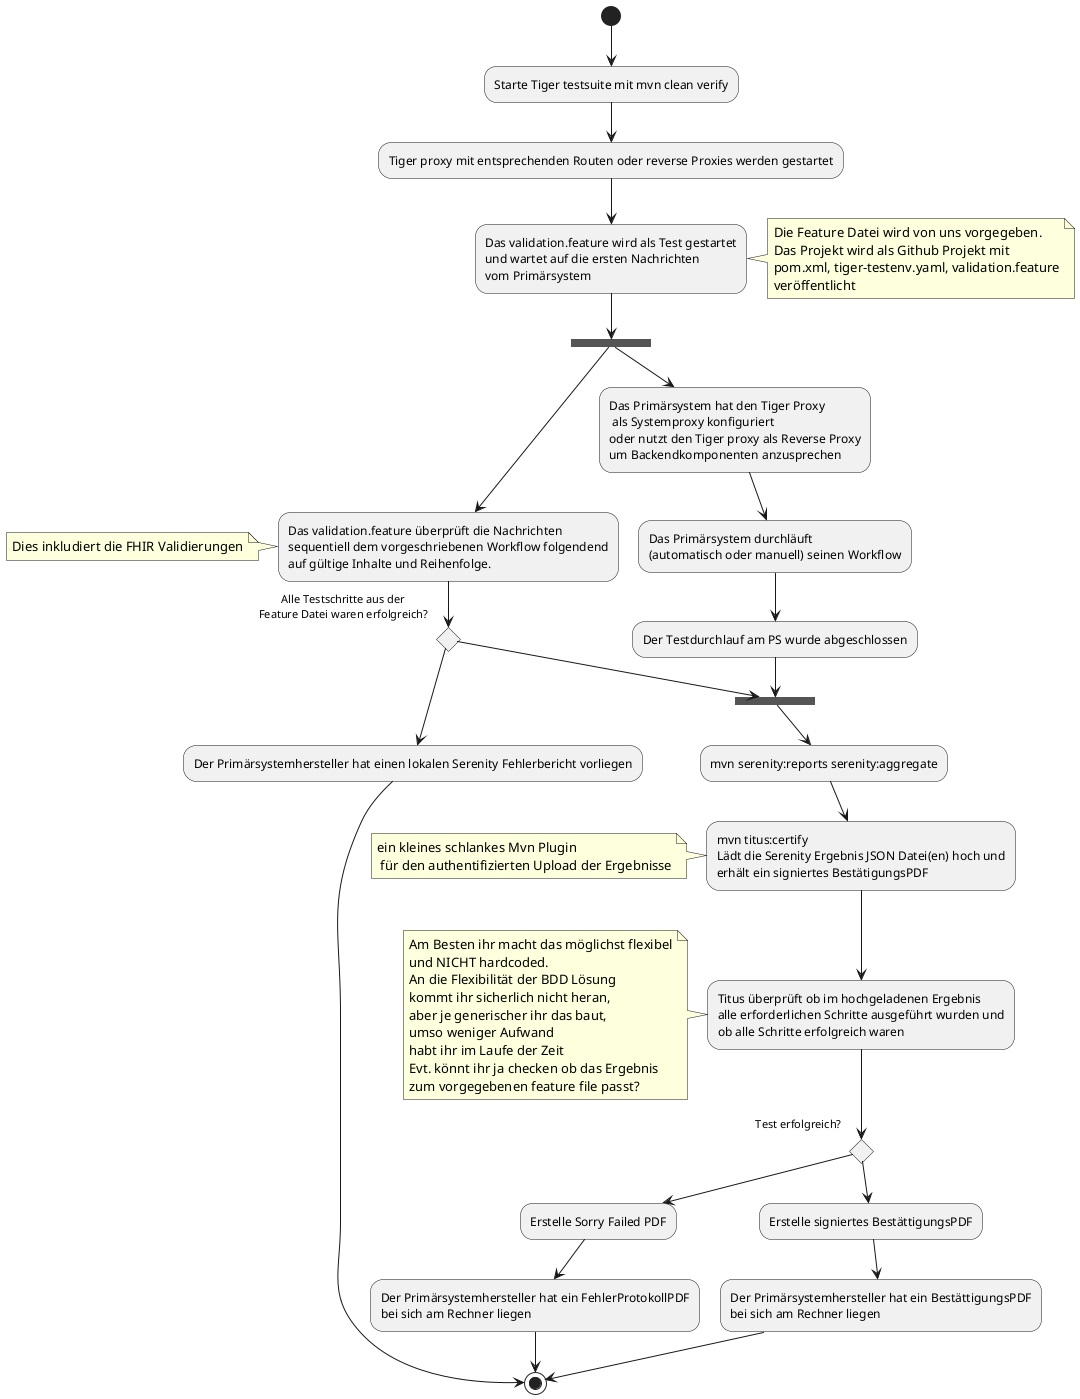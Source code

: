 @startuml
(*) --> "Starte Tiger testsuite mit mvn clean verify"

--> Tiger proxy mit entsprechenden Routen oder reverse Proxies werden gestartet

--> Das validation.feature wird als Test gestartet\n\
und wartet auf die ersten Nachrichten\n\
vom Primärsystem
note right: Die Feature Datei wird von uns vorgegeben.\n\
Das Projekt wird als Github Projekt mit\n\
pom.xml, tiger-testenv.yaml, validation.feature\nveröffentlicht

--> ===B1===
--> Das Primärsystem hat den Tiger Proxy\n als Systemproxy konfiguriert\n\
oder nutzt den Tiger proxy als Reverse Proxy\num Backendkomponenten anzusprechen
--> Das Primärsystem durchläuft\n\
(automatisch oder manuell) seinen Workflow
--> Der Testdurchlauf am PS wurde abgeschlossen
--> ===B2===
===B1=== --> Das validation.feature überprüft die Nachrichten\n\
sequentiell dem vorgeschriebenen Workflow folgendend\n\
auf gültige Inhalte und Reihenfolge.
note left: Dies inkludiert die FHIR Validierungen
If "Alle Testschritte aus der\nFeature Datei waren erfolgreich?" then
--> ===B2===
--> mvn serenity:reports serenity:aggregate
--> mvn titus:certify\n\
Lädt die Serenity Ergebnis JSON Datei(en) hoch und\n\
erhält ein signiertes BestätigungsPDF
note left: ein kleines schlankes Mvn Plugin\n für den authentifizierten Upload der Ergebnisse
--> Titus überprüft ob im hochgeladenen Ergebnis\n\
alle erforderlichen Schritte ausgeführt wurden und\n\
ob alle Schritte erfolgreich waren
note left: Am Besten ihr macht das möglichst flexibel\nund NICHT hardcoded.\n\
An die Flexibilität der BDD Lösung\nkommt ihr sicherlich nicht heran,\n\
aber je generischer ihr das baut,\numso weniger Aufwand\nhabt ihr im Laufe der Zeit\n\
Evt. könnt ihr ja checken ob das Ergebnis\nzum vorgegebenen feature file passt?
If "Test erfolgreich?" then
--> Erstelle signiertes BestättigungsPDF
--> Der Primärsystemhersteller hat ein BestättigungsPDF\nbei sich am Rechner liegen
--> (*)
else
--> Erstelle Sorry Failed PDF
--> Der Primärsystemhersteller hat ein FehlerProtokollPDF\nbei sich am Rechner liegen
--> (*)
Endif
else
--> Der Primärsystemhersteller hat einen lokalen Serenity Fehlerbericht vorliegen
--> (*)
Endif
@enduml
